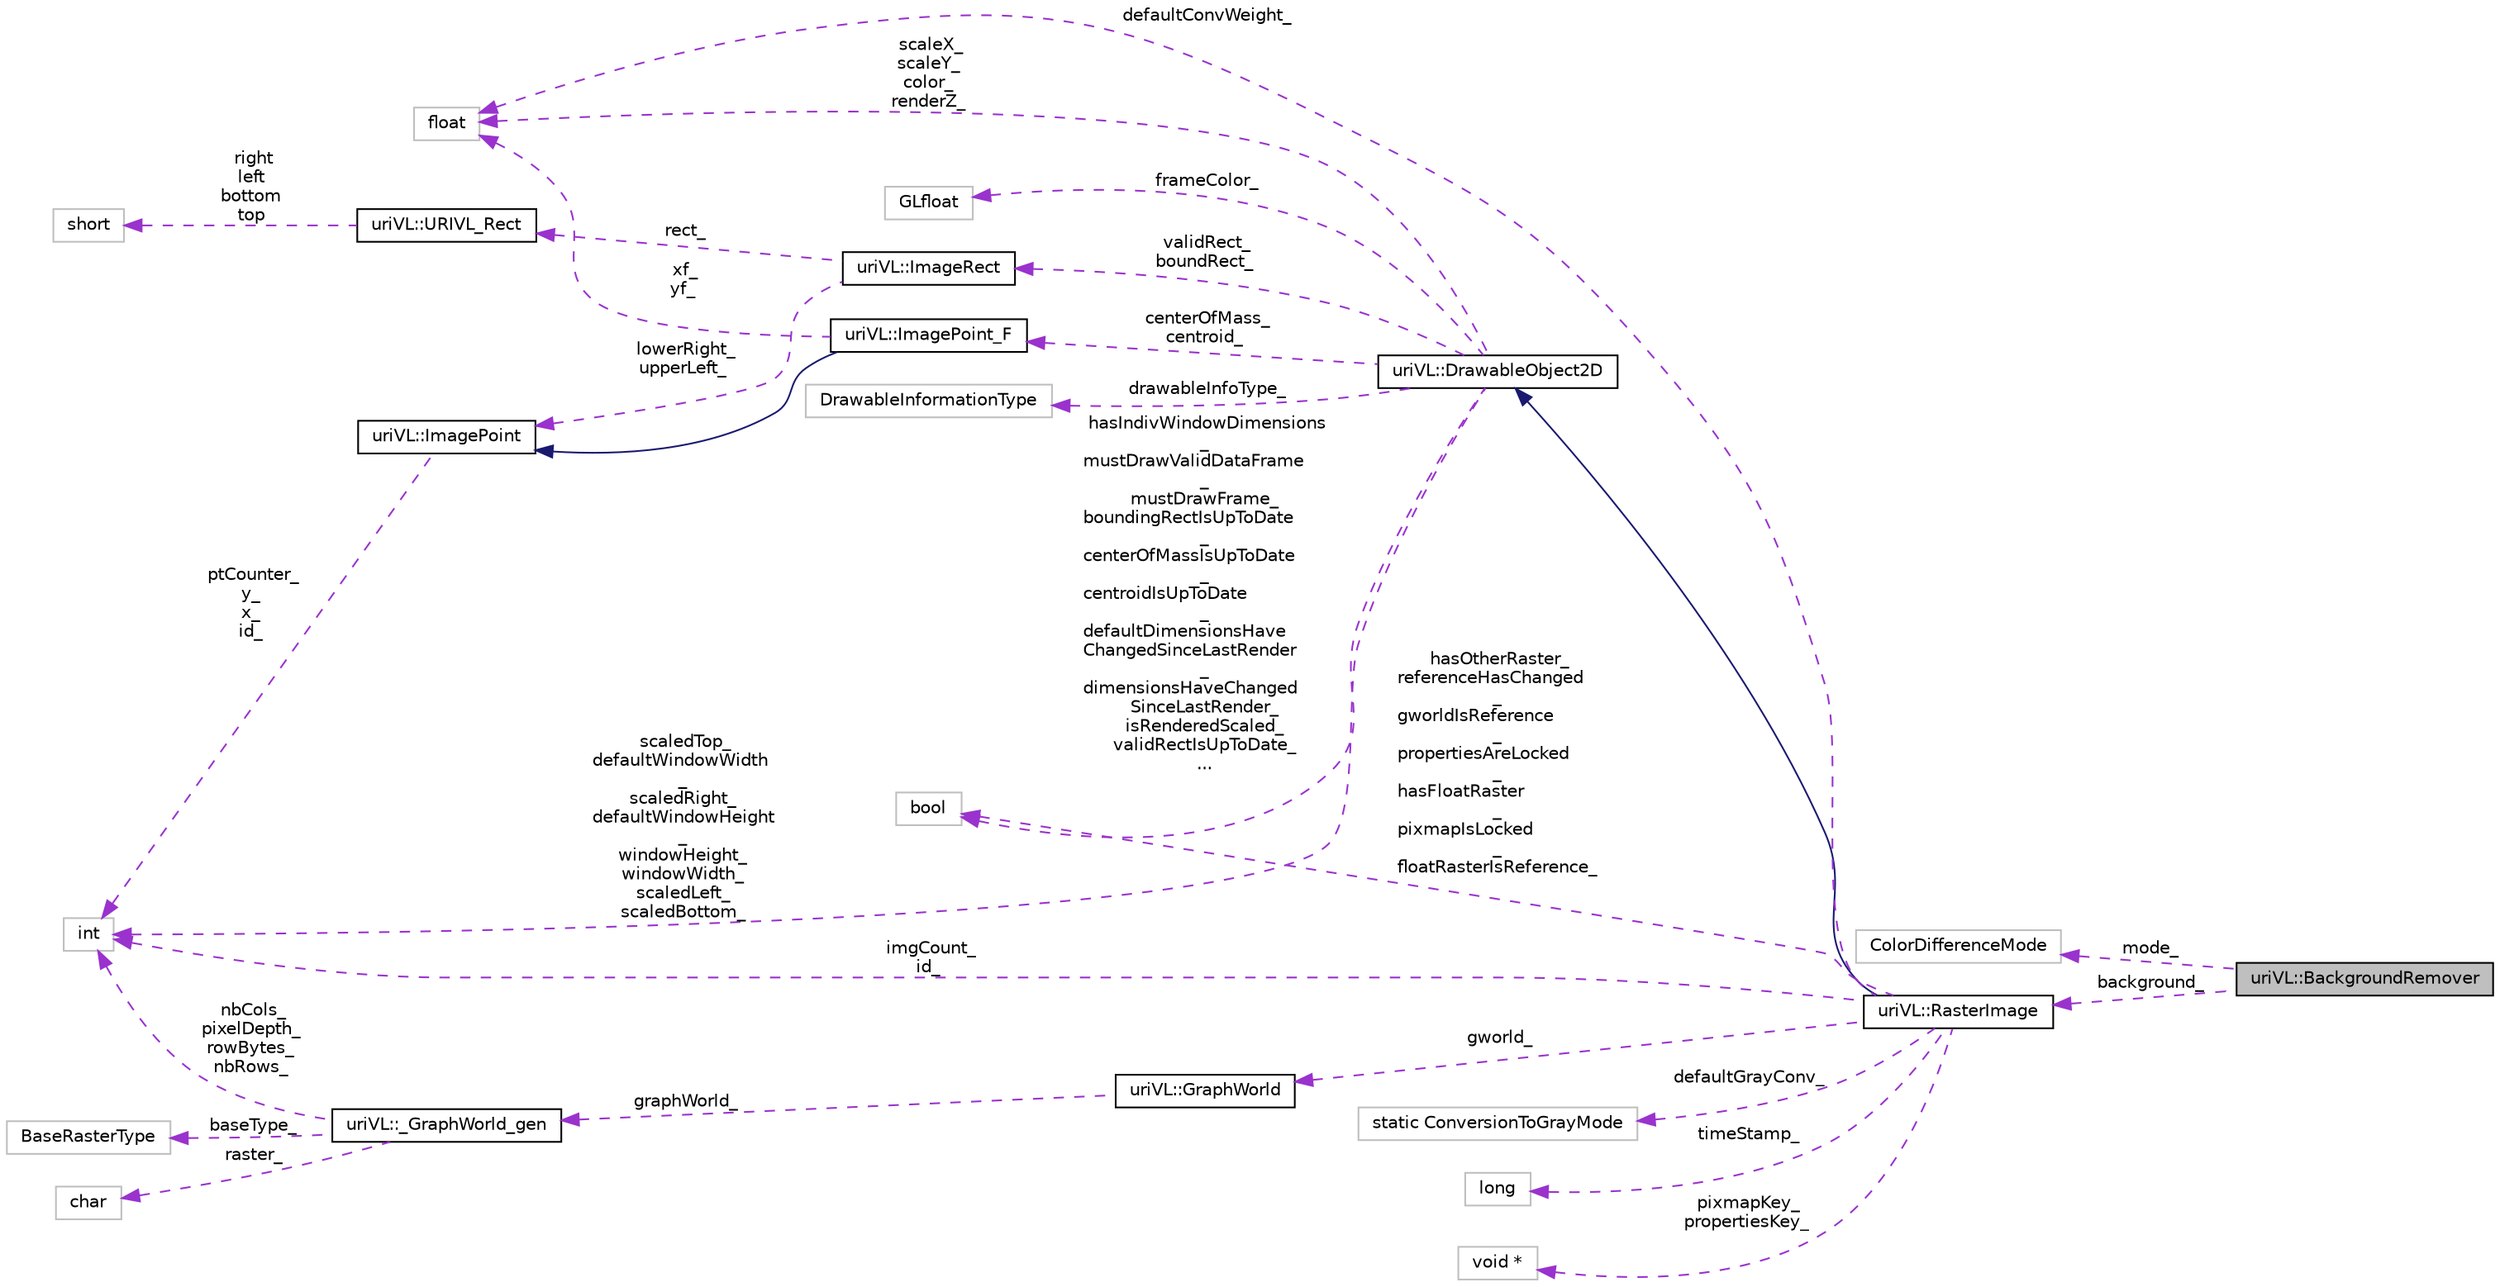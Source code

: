 digraph "uriVL::BackgroundRemover"
{
  edge [fontname="Helvetica",fontsize="10",labelfontname="Helvetica",labelfontsize="10"];
  node [fontname="Helvetica",fontsize="10",shape=record];
  rankdir="LR";
  Node1 [label="uriVL::BackgroundRemover",height=0.2,width=0.4,color="black", fillcolor="grey75", style="filled", fontcolor="black"];
  Node2 -> Node1 [dir="back",color="darkorchid3",fontsize="10",style="dashed",label=" mode_" ,fontname="Helvetica"];
  Node2 [label="ColorDifferenceMode",height=0.2,width=0.4,color="grey75", fillcolor="white", style="filled"];
  Node3 -> Node1 [dir="back",color="darkorchid3",fontsize="10",style="dashed",label=" background_" ,fontname="Helvetica"];
  Node3 [label="uriVL::RasterImage",height=0.2,width=0.4,color="black", fillcolor="white", style="filled",URL="$classuriVL_1_1RasterImage.html",tooltip="Virtual base image class. "];
  Node4 -> Node3 [dir="back",color="midnightblue",fontsize="10",style="solid",fontname="Helvetica"];
  Node4 [label="uriVL::DrawableObject2D",height=0.2,width=0.4,color="black", fillcolor="white", style="filled",URL="$classuriVL_1_1DrawableObject2D.html",tooltip="Virtual base DrawableObject2D class. "];
  Node5 -> Node4 [dir="back",color="darkorchid3",fontsize="10",style="dashed",label=" frameColor_" ,fontname="Helvetica"];
  Node5 [label="GLfloat",height=0.2,width=0.4,color="grey75", fillcolor="white", style="filled"];
  Node6 -> Node4 [dir="back",color="darkorchid3",fontsize="10",style="dashed",label=" validRect_\nboundRect_" ,fontname="Helvetica"];
  Node6 [label="uriVL::ImageRect",height=0.2,width=0.4,color="black", fillcolor="white", style="filled",URL="$classuriVL_1_1ImageRect.html",tooltip="Implements the ImageRect class. "];
  Node7 -> Node6 [dir="back",color="darkorchid3",fontsize="10",style="dashed",label=" rect_" ,fontname="Helvetica"];
  Node7 [label="uriVL::URIVL_Rect",height=0.2,width=0.4,color="black", fillcolor="white", style="filled",URL="$structuriVL_1_1URIVL__Rect.html",tooltip="For platforms not supported by Quicktime, we need to define Rect. "];
  Node8 -> Node7 [dir="back",color="darkorchid3",fontsize="10",style="dashed",label=" right\nleft\nbottom\ntop" ,fontname="Helvetica"];
  Node8 [label="short",height=0.2,width=0.4,color="grey75", fillcolor="white", style="filled"];
  Node9 -> Node6 [dir="back",color="darkorchid3",fontsize="10",style="dashed",label=" lowerRight_\nupperLeft_" ,fontname="Helvetica"];
  Node9 [label="uriVL::ImagePoint",height=0.2,width=0.4,color="black", fillcolor="white", style="filled",URL="$classuriVL_1_1ImagePoint.html",tooltip="Implements the ImagePoint class. "];
  Node10 -> Node9 [dir="back",color="darkorchid3",fontsize="10",style="dashed",label=" ptCounter_\ny_\nx_\nid_" ,fontname="Helvetica"];
  Node10 [label="int",height=0.2,width=0.4,color="grey75", fillcolor="white", style="filled"];
  Node11 -> Node4 [dir="back",color="darkorchid3",fontsize="10",style="dashed",label=" centerOfMass_\ncentroid_" ,fontname="Helvetica"];
  Node11 [label="uriVL::ImagePoint_F",height=0.2,width=0.4,color="black", fillcolor="white", style="filled",URL="$classuriVL_1_1ImagePoint__F.html",tooltip="Implements the ImagePoint_F class. "];
  Node9 -> Node11 [dir="back",color="midnightblue",fontsize="10",style="solid",fontname="Helvetica"];
  Node12 -> Node11 [dir="back",color="darkorchid3",fontsize="10",style="dashed",label=" xf_\nyf_" ,fontname="Helvetica"];
  Node12 [label="float",height=0.2,width=0.4,color="grey75", fillcolor="white", style="filled"];
  Node12 -> Node4 [dir="back",color="darkorchid3",fontsize="10",style="dashed",label=" scaleX_\nscaleY_\ncolor_\nrenderZ_" ,fontname="Helvetica"];
  Node10 -> Node4 [dir="back",color="darkorchid3",fontsize="10",style="dashed",label=" scaledTop_\ndefaultWindowWidth\l_\nscaledRight_\ndefaultWindowHeight\l_\nwindowHeight_\nwindowWidth_\nscaledLeft_\nscaledBottom_" ,fontname="Helvetica"];
  Node13 -> Node4 [dir="back",color="darkorchid3",fontsize="10",style="dashed",label=" hasIndivWindowDimensions\l_\nmustDrawValidDataFrame\l_\nmustDrawFrame_\nboundingRectIsUpToDate\l_\ncenterOfMassIsUpToDate\l_\ncentroidIsUpToDate\l_\ndefaultDimensionsHave\lChangedSinceLastRender\l_\ndimensionsHaveChanged\lSinceLastRender_\nisRenderedScaled_\nvalidRectIsUpToDate_\n..." ,fontname="Helvetica"];
  Node13 [label="bool",height=0.2,width=0.4,color="grey75", fillcolor="white", style="filled"];
  Node14 -> Node4 [dir="back",color="darkorchid3",fontsize="10",style="dashed",label=" drawableInfoType_" ,fontname="Helvetica"];
  Node14 [label="DrawableInformationType",height=0.2,width=0.4,color="grey75", fillcolor="white", style="filled"];
  Node15 -> Node3 [dir="back",color="darkorchid3",fontsize="10",style="dashed",label=" gworld_" ,fontname="Helvetica"];
  Node15 [label="uriVL::GraphWorld",height=0.2,width=0.4,color="black", fillcolor="white", style="filled",URL="$classuriVL_1_1GraphWorld.html",tooltip="Implements the GraphWorld class. "];
  Node16 -> Node15 [dir="back",color="darkorchid3",fontsize="10",style="dashed",label=" graphWorld_" ,fontname="Helvetica"];
  Node16 [label="uriVL::_GraphWorld_gen",height=0.2,width=0.4,color="black", fillcolor="white", style="filled",URL="$classuriVL_1_1__GraphWorld__gen.html",tooltip="Implements the _GraphWorld_gen class. "];
  Node17 -> Node16 [dir="back",color="darkorchid3",fontsize="10",style="dashed",label=" raster_" ,fontname="Helvetica"];
  Node17 [label="char",height=0.2,width=0.4,color="grey75", fillcolor="white", style="filled"];
  Node18 -> Node16 [dir="back",color="darkorchid3",fontsize="10",style="dashed",label=" baseType_" ,fontname="Helvetica"];
  Node18 [label="BaseRasterType",height=0.2,width=0.4,color="grey75", fillcolor="white", style="filled"];
  Node10 -> Node16 [dir="back",color="darkorchid3",fontsize="10",style="dashed",label=" nbCols_\npixelDepth_\nrowBytes_\nnbRows_" ,fontname="Helvetica"];
  Node12 -> Node3 [dir="back",color="darkorchid3",fontsize="10",style="dashed",label=" defaultConvWeight_" ,fontname="Helvetica"];
  Node10 -> Node3 [dir="back",color="darkorchid3",fontsize="10",style="dashed",label=" imgCount_\nid_" ,fontname="Helvetica"];
  Node13 -> Node3 [dir="back",color="darkorchid3",fontsize="10",style="dashed",label=" hasOtherRaster_\nreferenceHasChanged\l_\ngworldIsReference\l_\npropertiesAreLocked\l_\nhasFloatRaster\l_\npixmapIsLocked\l_\nfloatRasterIsReference_" ,fontname="Helvetica"];
  Node19 -> Node3 [dir="back",color="darkorchid3",fontsize="10",style="dashed",label=" defaultGrayConv_" ,fontname="Helvetica"];
  Node19 [label="static ConversionToGrayMode",height=0.2,width=0.4,color="grey75", fillcolor="white", style="filled"];
  Node20 -> Node3 [dir="back",color="darkorchid3",fontsize="10",style="dashed",label=" timeStamp_" ,fontname="Helvetica"];
  Node20 [label="long",height=0.2,width=0.4,color="grey75", fillcolor="white", style="filled"];
  Node21 -> Node3 [dir="back",color="darkorchid3",fontsize="10",style="dashed",label=" pixmapKey_\npropertiesKey_" ,fontname="Helvetica"];
  Node21 [label="void *",height=0.2,width=0.4,color="grey75", fillcolor="white", style="filled"];
}
